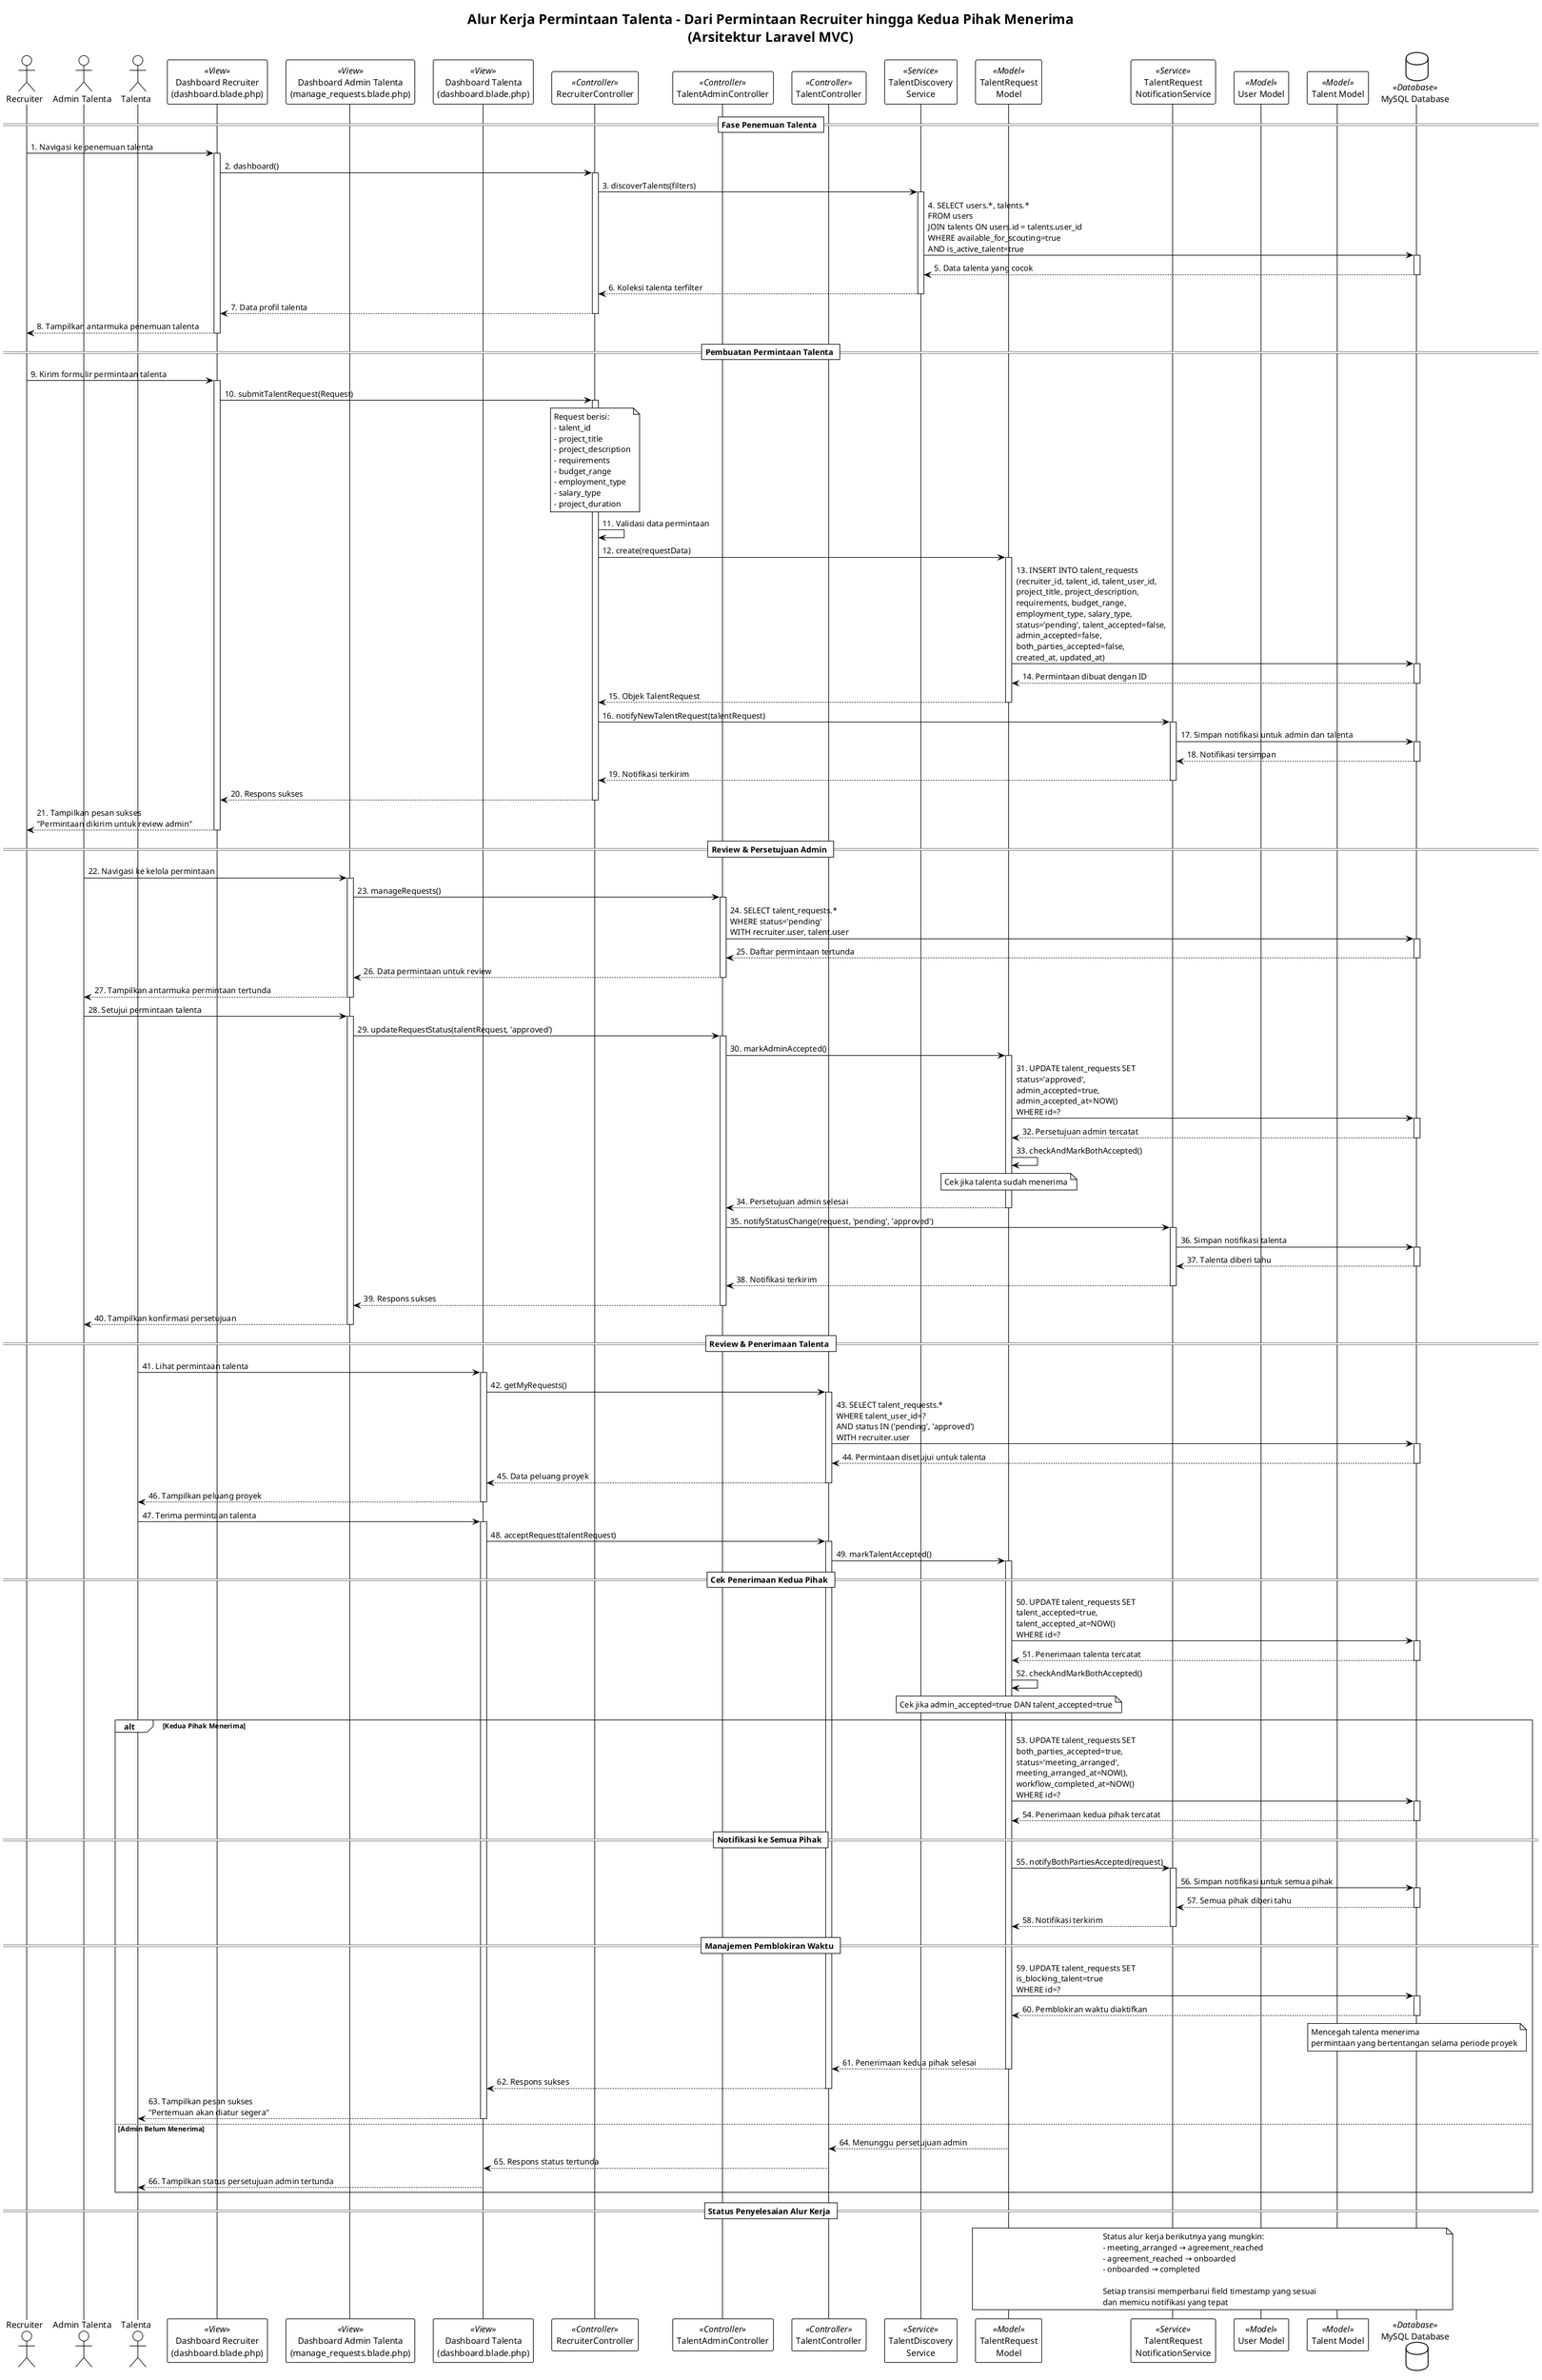 @startuml Talent_Request_Workflow
!theme plain
skinparam monochrome true
skinparam shadowing false

title Alur Kerja Permintaan Talenta - Dari Permintaan Recruiter hingga Kedua Pihak Menerima\n(Arsitektur Laravel MVC)

actor Recruiter
actor "Admin Talenta" as TalentAdmin
actor Talenta as Talent
participant "Dashboard Recruiter\n(dashboard.blade.php)" as RecruiterView << View >>
participant "Dashboard Admin Talenta\n(manage_requests.blade.php)" as AdminView << View >>
participant "Dashboard Talenta\n(dashboard.blade.php)" as TalentView << View >>
participant "RecruiterController" as RecruiterController << Controller >>
participant "TalentAdminController" as AdminController << Controller >>
participant "TalentController" as TalentController << Controller >>
participant "TalentDiscovery\nService" as DiscoveryService << Service >>
participant "TalentRequest\nModel" as RequestModel << Model >>
participant "TalentRequest\nNotificationService" as NotificationService << Service >>
participant "User Model" as UserModel << Model >>
participant "Talent Model" as TalentModel << Model >>
database "MySQL Database" as Database << Database >>

== Fase Penemuan Talenta ==
Recruiter -> RecruiterView: 1. Navigasi ke penemuan talenta
activate RecruiterView
RecruiterView -> RecruiterController: 2. dashboard()
activate RecruiterController
RecruiterController -> DiscoveryService: 3. discoverTalents(filters)
activate DiscoveryService
DiscoveryService -> Database: 4. SELECT users.*, talents.*\nFROM users\nJOIN talents ON users.id = talents.user_id\nWHERE available_for_scouting=true\nAND is_active_talent=true
activate Database
Database --> DiscoveryService: 5. Data talenta yang cocok
deactivate Database
DiscoveryService --> RecruiterController: 6. Koleksi talenta terfilter
deactivate DiscoveryService
RecruiterController --> RecruiterView: 7. Data profil talenta
deactivate RecruiterController
RecruiterView --> Recruiter: 8. Tampilkan antarmuka penemuan talenta
deactivate RecruiterView

== Pembuatan Permintaan Talenta ==
Recruiter -> RecruiterView: 9. Kirim formulir permintaan talenta
activate RecruiterView
RecruiterView -> RecruiterController: 10. submitTalentRequest(Request)
activate RecruiterController

note over RecruiterController
  Request berisi:
  - talent_id
  - project_title
  - project_description
  - requirements
  - budget_range
  - employment_type
  - salary_type
  - project_duration
end note

RecruiterController -> RecruiterController: 11. Validasi data permintaan
RecruiterController -> RequestModel: 12. create(requestData)
activate RequestModel

RequestModel -> Database: 13. INSERT INTO talent_requests\n(recruiter_id, talent_id, talent_user_id,\nproject_title, project_description,\nrequirements, budget_range,\nemployment_type, salary_type,\nstatus='pending', talent_accepted=false,\nadmin_accepted=false,\nboth_parties_accepted=false,\ncreated_at, updated_at)
activate Database
Database --> RequestModel: 14. Permintaan dibuat dengan ID
deactivate Database
RequestModel --> RecruiterController: 15. Objek TalentRequest
deactivate RequestModel

RecruiterController -> NotificationService: 16. notifyNewTalentRequest(talentRequest)
activate NotificationService
NotificationService -> Database: 17. Simpan notifikasi untuk admin dan talenta
activate Database
Database --> NotificationService: 18. Notifikasi tersimpan
deactivate Database
NotificationService --> RecruiterController: 19. Notifikasi terkirim
deactivate NotificationService

RecruiterController --> RecruiterView: 20. Respons sukses
deactivate RecruiterController
RecruiterView --> Recruiter: 21. Tampilkan pesan sukses\n"Permintaan dikirim untuk review admin"
deactivate RecruiterView

== Review & Persetujuan Admin ==
TalentAdmin -> AdminView: 22. Navigasi ke kelola permintaan
activate AdminView
AdminView -> AdminController: 23. manageRequests()
activate AdminController
AdminController -> Database: 24. SELECT talent_requests.*\nWHERE status='pending'\nWITH recruiter.user, talent.user
activate Database
Database --> AdminController: 25. Daftar permintaan tertunda
deactivate Database
AdminController --> AdminView: 26. Data permintaan untuk review
deactivate AdminController
AdminView --> TalentAdmin: 27. Tampilkan antarmuka permintaan tertunda
deactivate AdminView

TalentAdmin -> AdminView: 28. Setujui permintaan talenta
activate AdminView
AdminView -> AdminController: 29. updateRequestStatus(talentRequest, 'approved')
activate AdminController
AdminController -> RequestModel: 30. markAdminAccepted()
activate RequestModel

RequestModel -> Database: 31. UPDATE talent_requests SET\nstatus='approved',\nadmin_accepted=true,\nadmin_accepted_at=NOW()\nWHERE id=?
activate Database
Database --> RequestModel: 32. Persetujuan admin tercatat
deactivate Database

RequestModel -> RequestModel: 33. checkAndMarkBothAccepted()
note over RequestModel: Cek jika talenta sudah menerima
RequestModel --> AdminController: 34. Persetujuan admin selesai
deactivate RequestModel

AdminController -> NotificationService: 35. notifyStatusChange(request, 'pending', 'approved')
activate NotificationService
NotificationService -> Database: 36. Simpan notifikasi talenta
activate Database
Database --> NotificationService: 37. Talenta diberi tahu
deactivate Database
NotificationService --> AdminController: 38. Notifikasi terkirim
deactivate NotificationService

AdminController --> AdminView: 39. Respons sukses
deactivate AdminController
AdminView --> TalentAdmin: 40. Tampilkan konfirmasi persetujuan
deactivate AdminView

== Review & Penerimaan Talenta ==
Talent -> TalentView: 41. Lihat permintaan talenta
activate TalentView
TalentView -> TalentController: 42. getMyRequests()
activate TalentController
TalentController -> Database: 43. SELECT talent_requests.*\nWHERE talent_user_id=?\nAND status IN ('pending', 'approved')\nWITH recruiter.user
activate Database
Database --> TalentController: 44. Permintaan disetujui untuk talenta
deactivate Database
TalentController --> TalentView: 45. Data peluang proyek
deactivate TalentController
TalentView --> Talent: 46. Tampilkan peluang proyek
deactivate TalentView

Talent -> TalentView: 47. Terima permintaan talenta
activate TalentView
TalentView -> TalentController: 48. acceptRequest(talentRequest)
activate TalentController
TalentController -> RequestModel: 49. markTalentAccepted()
activate RequestModel

== Cek Penerimaan Kedua Pihak ==
RequestModel -> Database: 50. UPDATE talent_requests SET\ntalent_accepted=true,\ntalent_accepted_at=NOW()\nWHERE id=?
activate Database
Database --> RequestModel: 51. Penerimaan talenta tercatat
deactivate Database

RequestModel -> RequestModel: 52. checkAndMarkBothAccepted()
note over RequestModel: Cek jika admin_accepted=true DAN talent_accepted=true

alt Kedua Pihak Menerima
    RequestModel -> Database: 53. UPDATE talent_requests SET\nboth_parties_accepted=true,\nstatus='meeting_arranged',\nmeeting_arranged_at=NOW(),\nworkflow_completed_at=NOW()\nWHERE id=?
    activate Database
    Database --> RequestModel: 54. Penerimaan kedua pihak tercatat
    deactivate Database

    == Notifikasi ke Semua Pihak ==
    RequestModel -> NotificationService: 55. notifyBothPartiesAccepted(request)
    activate NotificationService
    NotificationService -> Database: 56. Simpan notifikasi untuk semua pihak
    activate Database
    Database --> NotificationService: 57. Semua pihak diberi tahu
    deactivate Database
    NotificationService --> RequestModel: 58. Notifikasi terkirim
    deactivate NotificationService

    == Manajemen Pemblokiran Waktu ==
    RequestModel -> Database: 59. UPDATE talent_requests SET\nis_blocking_talent=true\nWHERE id=?
    activate Database
    Database --> RequestModel: 60. Pemblokiran waktu diaktifkan
    deactivate Database

    note over Database: Mencegah talenta menerima\npermintaan yang bertentangan selama periode proyek

    RequestModel --> TalentController: 61. Penerimaan kedua pihak selesai
    deactivate RequestModel
    TalentController --> TalentView: 62. Respons sukses
    deactivate TalentController
    TalentView --> Talent: 63. Tampilkan pesan sukses\n"Pertemuan akan diatur segera"
    deactivate TalentView

else Admin Belum Menerima
    RequestModel --> TalentController: 64. Menunggu persetujuan admin
    TalentController --> TalentView: 65. Respons status tertunda
    TalentView --> Talent: 66. Tampilkan status persetujuan admin tertunda
end

== Status Penyelesaian Alur Kerja ==
note over RequestModel, Database
  Status alur kerja berikutnya yang mungkin:
  - meeting_arranged → agreement_reached
  - agreement_reached → onboarded
  - onboarded → completed

  Setiap transisi memperbarui field timestamp yang sesuai
  dan memicu notifikasi yang tepat
end note

@enduml

